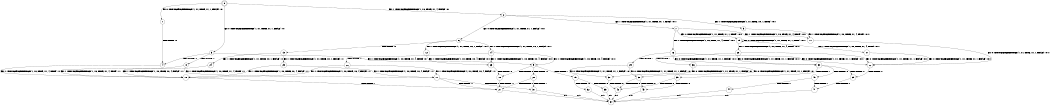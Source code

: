 digraph BCG {
size = "7, 10.5";
center = TRUE;
node [shape = circle];
0 [peripheries = 2];
0 -> 1 [label = "EX !0 !ATOMIC_EXCH_BRANCH (1, +1, TRUE, +1, 1, FALSE) !:0:"];
0 -> 2 [label = "EX !1 !ATOMIC_EXCH_BRANCH (1, +0, TRUE, +1, 4, FALSE) !:0:"];
0 -> 3 [label = "EX !0 !ATOMIC_EXCH_BRANCH (1, +1, TRUE, +1, 1, FALSE) !:0:"];
1 -> 4 [label = "TERMINATE !0"];
2 -> 5 [label = "EX !1 !ATOMIC_EXCH_BRANCH (1, +1, TRUE, +0, 1, TRUE) !:0:1:"];
2 -> 6 [label = "EX !0 !ATOMIC_EXCH_BRANCH (1, +1, TRUE, +1, 1, FALSE) !:0:1:"];
2 -> 7 [label = "EX !1 !ATOMIC_EXCH_BRANCH (1, +1, TRUE, +0, 1, TRUE) !:0:1:"];
3 -> 4 [label = "TERMINATE !0"];
3 -> 8 [label = "TERMINATE !0"];
3 -> 9 [label = "EX !1 !ATOMIC_EXCH_BRANCH (1, +0, TRUE, +1, 4, TRUE) !:0:"];
4 -> 10 [label = "EX !1 !ATOMIC_EXCH_BRANCH (1, +0, TRUE, +1, 4, TRUE) !:1:"];
5 -> 11 [label = "EX !1 !ATOMIC_EXCH_BRANCH (1, +0, TRUE, +1, 4, TRUE) !:0:1:"];
6 -> 12 [label = "EX !1 !ATOMIC_EXCH_BRANCH (1, +1, TRUE, +0, 1, FALSE) !:0:1:"];
6 -> 13 [label = "TERMINATE !0"];
6 -> 14 [label = "EX !1 !ATOMIC_EXCH_BRANCH (1, +1, TRUE, +0, 1, FALSE) !:0:1:"];
7 -> 11 [label = "EX !1 !ATOMIC_EXCH_BRANCH (1, +0, TRUE, +1, 4, TRUE) !:0:1:"];
7 -> 15 [label = "EX !0 !ATOMIC_EXCH_BRANCH (1, +1, TRUE, +1, 1, TRUE) !:0:1:"];
7 -> 16 [label = "EX !1 !ATOMIC_EXCH_BRANCH (1, +0, TRUE, +1, 4, TRUE) !:0:1:"];
8 -> 10 [label = "EX !1 !ATOMIC_EXCH_BRANCH (1, +0, TRUE, +1, 4, TRUE) !:1:"];
8 -> 17 [label = "EX !1 !ATOMIC_EXCH_BRANCH (1, +0, TRUE, +1, 4, TRUE) !:1:"];
9 -> 18 [label = "TERMINATE !0"];
9 -> 19 [label = "TERMINATE !1"];
9 -> 20 [label = "TERMINATE !0"];
10 -> 21 [label = "TERMINATE !1"];
11 -> 22 [label = "EX !0 !ATOMIC_EXCH_BRANCH (1, +1, TRUE, +1, 1, FALSE) !:0:1:"];
12 -> 23 [label = "EX !1 !ATOMIC_EXCH_BRANCH (1, +0, TRUE, +0, 4, FALSE) !:0:1:"];
13 -> 24 [label = "EX !1 !ATOMIC_EXCH_BRANCH (1, +1, TRUE, +0, 1, FALSE) !:1:"];
13 -> 25 [label = "EX !1 !ATOMIC_EXCH_BRANCH (1, +1, TRUE, +0, 1, FALSE) !:1:"];
14 -> 23 [label = "EX !1 !ATOMIC_EXCH_BRANCH (1, +0, TRUE, +0, 4, FALSE) !:0:1:"];
14 -> 26 [label = "TERMINATE !0"];
14 -> 9 [label = "EX !1 !ATOMIC_EXCH_BRANCH (1, +0, TRUE, +0, 4, FALSE) !:0:1:"];
15 -> 27 [label = "EX !1 !ATOMIC_EXCH_BRANCH (1, +0, TRUE, +1, 4, TRUE) !:0:1:"];
15 -> 28 [label = "EX !1 !ATOMIC_EXCH_BRANCH (1, +0, TRUE, +1, 4, TRUE) !:0:1:"];
15 -> 15 [label = "EX !0 !ATOMIC_EXCH_BRANCH (1, +1, TRUE, +1, 1, TRUE) !:0:1:"];
16 -> 22 [label = "EX !0 !ATOMIC_EXCH_BRANCH (1, +1, TRUE, +1, 1, FALSE) !:0:1:"];
16 -> 29 [label = "TERMINATE !1"];
16 -> 30 [label = "EX !0 !ATOMIC_EXCH_BRANCH (1, +1, TRUE, +1, 1, FALSE) !:0:1:"];
17 -> 21 [label = "TERMINATE !1"];
17 -> 31 [label = "TERMINATE !1"];
18 -> 21 [label = "TERMINATE !1"];
19 -> 32 [label = "TERMINATE !0"];
19 -> 33 [label = "TERMINATE !0"];
20 -> 21 [label = "TERMINATE !1"];
20 -> 31 [label = "TERMINATE !1"];
21 -> 34 [label = "exit"];
22 -> 35 [label = "TERMINATE !0"];
23 -> 18 [label = "TERMINATE !0"];
24 -> 10 [label = "EX !1 !ATOMIC_EXCH_BRANCH (1, +0, TRUE, +0, 4, FALSE) !:1:"];
25 -> 10 [label = "EX !1 !ATOMIC_EXCH_BRANCH (1, +0, TRUE, +0, 4, FALSE) !:1:"];
25 -> 17 [label = "EX !1 !ATOMIC_EXCH_BRANCH (1, +0, TRUE, +0, 4, FALSE) !:1:"];
26 -> 10 [label = "EX !1 !ATOMIC_EXCH_BRANCH (1, +0, TRUE, +0, 4, FALSE) !:1:"];
26 -> 17 [label = "EX !1 !ATOMIC_EXCH_BRANCH (1, +0, TRUE, +0, 4, FALSE) !:1:"];
27 -> 22 [label = "EX !0 !ATOMIC_EXCH_BRANCH (1, +1, TRUE, +1, 1, FALSE) !:0:1:"];
28 -> 22 [label = "EX !0 !ATOMIC_EXCH_BRANCH (1, +1, TRUE, +1, 1, FALSE) !:0:1:"];
28 -> 36 [label = "TERMINATE !1"];
28 -> 30 [label = "EX !0 !ATOMIC_EXCH_BRANCH (1, +1, TRUE, +1, 1, FALSE) !:0:1:"];
29 -> 37 [label = "EX !0 !ATOMIC_EXCH_BRANCH (1, +1, TRUE, +1, 1, FALSE) !:0:"];
29 -> 38 [label = "EX !0 !ATOMIC_EXCH_BRANCH (1, +1, TRUE, +1, 1, FALSE) !:0:"];
30 -> 35 [label = "TERMINATE !0"];
30 -> 39 [label = "TERMINATE !1"];
30 -> 40 [label = "TERMINATE !0"];
31 -> 34 [label = "exit"];
32 -> 34 [label = "exit"];
33 -> 34 [label = "exit"];
35 -> 41 [label = "TERMINATE !1"];
36 -> 37 [label = "EX !0 !ATOMIC_EXCH_BRANCH (1, +1, TRUE, +1, 1, FALSE) !:0:"];
36 -> 38 [label = "EX !0 !ATOMIC_EXCH_BRANCH (1, +1, TRUE, +1, 1, FALSE) !:0:"];
37 -> 42 [label = "TERMINATE !0"];
38 -> 42 [label = "TERMINATE !0"];
38 -> 43 [label = "TERMINATE !0"];
39 -> 42 [label = "TERMINATE !0"];
39 -> 43 [label = "TERMINATE !0"];
40 -> 41 [label = "TERMINATE !1"];
40 -> 44 [label = "TERMINATE !1"];
41 -> 34 [label = "exit"];
42 -> 34 [label = "exit"];
43 -> 34 [label = "exit"];
44 -> 34 [label = "exit"];
}
